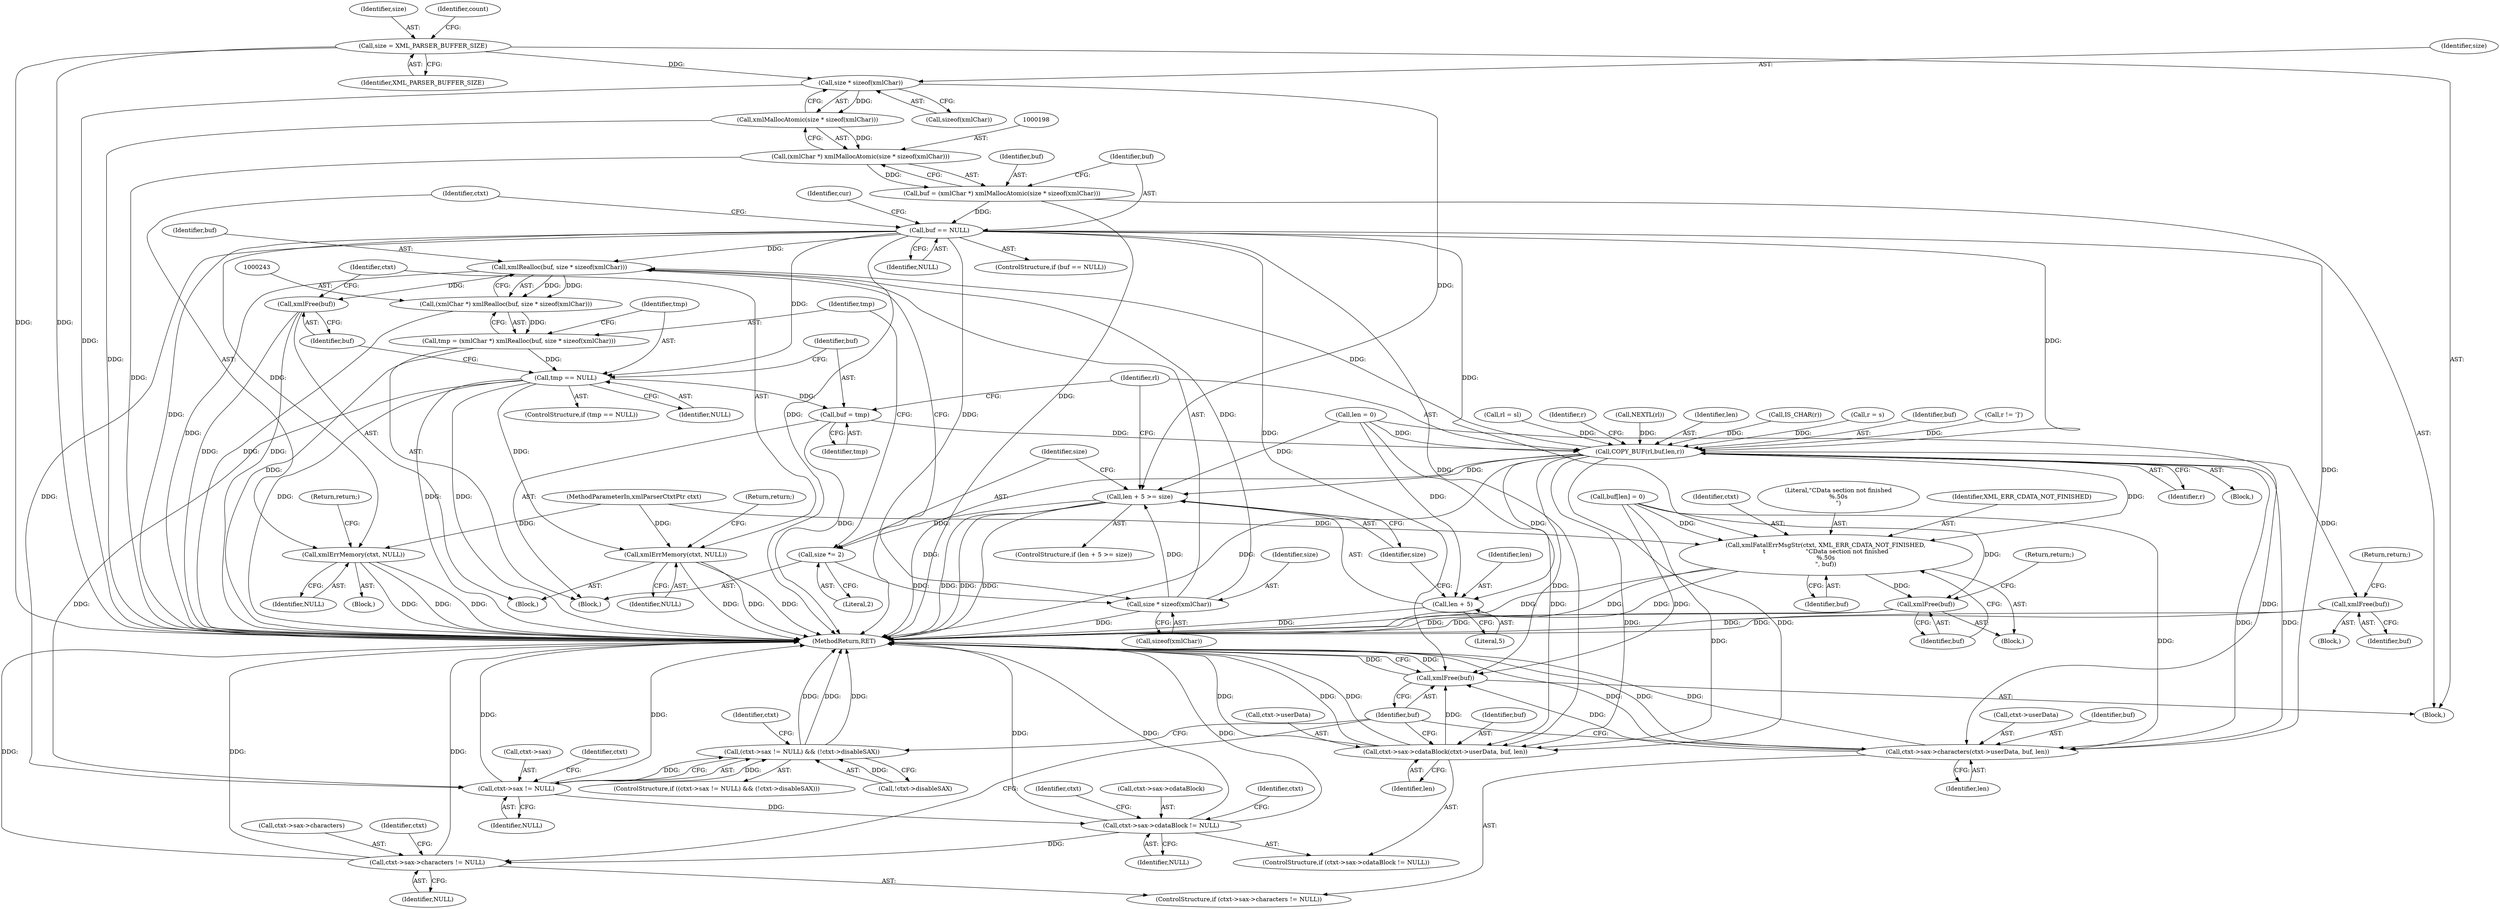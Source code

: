 digraph "0_Chrome_d0947db40187f4708c58e64cbd6013faf9eddeed_3@API" {
"1000200" [label="(Call,size * sizeof(xmlChar))"];
"1000114" [label="(Call,size = XML_PARSER_BUFFER_SIZE)"];
"1000199" [label="(Call,xmlMallocAtomic(size * sizeof(xmlChar)))"];
"1000197" [label="(Call,(xmlChar *) xmlMallocAtomic(size * sizeof(xmlChar)))"];
"1000195" [label="(Call,buf = (xmlChar *) xmlMallocAtomic(size * sizeof(xmlChar)))"];
"1000205" [label="(Call,buf == NULL)"];
"1000209" [label="(Call,xmlErrMemory(ctxt, NULL))"];
"1000244" [label="(Call,xmlRealloc(buf, size * sizeof(xmlChar)))"];
"1000242" [label="(Call,(xmlChar *) xmlRealloc(buf, size * sizeof(xmlChar)))"];
"1000240" [label="(Call,tmp = (xmlChar *) xmlRealloc(buf, size * sizeof(xmlChar)))"];
"1000251" [label="(Call,tmp == NULL)"];
"1000257" [label="(Call,xmlErrMemory(ctxt, NULL))"];
"1000261" [label="(Call,buf = tmp)"];
"1000264" [label="(Call,COPY_BUF(rl,buf,len,r))"];
"1000230" [label="(Call,len + 5 >= size)"];
"1000237" [label="(Call,size *= 2)"];
"1000246" [label="(Call,size * sizeof(xmlChar))"];
"1000231" [label="(Call,len + 5)"];
"1000296" [label="(Call,xmlFree(buf))"];
"1000323" [label="(Call,xmlFatalErrMsgStr(ctxt, XML_ERR_CDATA_NOT_FINISHED,\n\t                     \"CData section not finished\n%.50s\n\", buf))"];
"1000328" [label="(Call,xmlFree(buf))"];
"1000353" [label="(Call,ctxt->sax->cdataBlock(ctxt->userData, buf, len))"];
"1000374" [label="(Call,xmlFree(buf))"];
"1000368" [label="(Call,ctxt->sax->characters(ctxt->userData, buf, len))"];
"1000335" [label="(Call,ctxt->sax != NULL)"];
"1000334" [label="(Call,(ctxt->sax != NULL) && (!ctxt->disableSAX))"];
"1000346" [label="(Call,ctxt->sax->cdataBlock != NULL)"];
"1000361" [label="(Call,ctxt->sax->characters != NULL)"];
"1000255" [label="(Call,xmlFree(buf))"];
"1000204" [label="(ControlStructure,if (buf == NULL))"];
"1000241" [label="(Identifier,tmp)"];
"1000252" [label="(Identifier,tmp)"];
"1000367" [label="(Identifier,NULL)"];
"1000264" [label="(Call,COPY_BUF(rl,buf,len,r))"];
"1000257" [label="(Call,xmlErrMemory(ctxt, NULL))"];
"1000335" [label="(Call,ctxt->sax != NULL)"];
"1000357" [label="(Identifier,buf)"];
"1000250" [label="(ControlStructure,if (tmp == NULL))"];
"1000272" [label="(Call,rl = sl)"];
"1000369" [label="(Call,ctxt->userData)"];
"1000364" [label="(Identifier,ctxt)"];
"1000201" [label="(Identifier,size)"];
"1000375" [label="(Identifier,buf)"];
"1000233" [label="(Literal,5)"];
"1000260" [label="(Return,return;)"];
"1000298" [label="(Return,return;)"];
"1000362" [label="(Call,ctxt->sax->characters)"];
"1000297" [label="(Identifier,buf)"];
"1000268" [label="(Identifier,r)"];
"1000325" [label="(Identifier,XML_ERR_CDATA_NOT_FINISHED)"];
"1000308" [label="(Call,buf[len] = 0)"];
"1000355" [label="(Identifier,ctxt)"];
"1000246" [label="(Call,size * sizeof(xmlChar))"];
"1000322" [label="(Block,)"];
"1000270" [label="(Identifier,r)"];
"1000339" [label="(Identifier,NULL)"];
"1000199" [label="(Call,xmlMallocAtomic(size * sizeof(xmlChar)))"];
"1000209" [label="(Call,xmlErrMemory(ctxt, NULL))"];
"1000116" [label="(Identifier,XML_PARSER_BUFFER_SIZE)"];
"1000258" [label="(Identifier,ctxt)"];
"1000361" [label="(Call,ctxt->sax->characters != NULL)"];
"1000330" [label="(Return,return;)"];
"1000336" [label="(Call,ctxt->sax)"];
"1000265" [label="(Identifier,rl)"];
"1000329" [label="(Identifier,buf)"];
"1000168" [label="(Call,NEXTL(rl))"];
"1000324" [label="(Identifier,ctxt)"];
"1000253" [label="(Identifier,NULL)"];
"1000115" [label="(Identifier,size)"];
"1000212" [label="(Return,return;)"];
"1000333" [label="(ControlStructure,if ((ctxt->sax != NULL) && (!ctxt->disableSAX)))"];
"1000230" [label="(Call,len + 5 >= size)"];
"1000261" [label="(Call,buf = tmp)"];
"1000327" [label="(Identifier,buf)"];
"1000229" [label="(ControlStructure,if (len + 5 >= size))"];
"1000345" [label="(ControlStructure,if (ctxt->sax->cdataBlock != NULL))"];
"1000259" [label="(Identifier,NULL)"];
"1000376" [label="(MethodReturn,RET)"];
"1000235" [label="(Block,)"];
"1000323" [label="(Call,xmlFatalErrMsgStr(ctxt, XML_ERR_CDATA_NOT_FINISHED,\n\t                     \"CData section not finished\n%.50s\n\", buf))"];
"1000245" [label="(Identifier,buf)"];
"1000242" [label="(Call,(xmlChar *) xmlRealloc(buf, size * sizeof(xmlChar)))"];
"1000326" [label="(Literal,\"CData section not finished\n%.50s\n\")"];
"1000352" [label="(Identifier,NULL)"];
"1000228" [label="(Block,)"];
"1000232" [label="(Identifier,len)"];
"1000334" [label="(Call,(ctxt->sax != NULL) && (!ctxt->disableSAX))"];
"1000216" [label="(Identifier,cur)"];
"1000104" [label="(Block,)"];
"1000263" [label="(Identifier,tmp)"];
"1000267" [label="(Identifier,len)"];
"1000254" [label="(Block,)"];
"1000114" [label="(Call,size = XML_PARSER_BUFFER_SIZE)"];
"1000200" [label="(Call,size * sizeof(xmlChar))"];
"1000195" [label="(Call,buf = (xmlChar *) xmlMallocAtomic(size * sizeof(xmlChar)))"];
"1000342" [label="(Identifier,ctxt)"];
"1000155" [label="(Call,IS_CHAR(r))"];
"1000110" [label="(Call,len = 0)"];
"1000269" [label="(Call,r = s)"];
"1000266" [label="(Identifier,buf)"];
"1000211" [label="(Identifier,NULL)"];
"1000240" [label="(Call,tmp = (xmlChar *) xmlRealloc(buf, size * sizeof(xmlChar)))"];
"1000234" [label="(Identifier,size)"];
"1000197" [label="(Call,(xmlChar *) xmlMallocAtomic(size * sizeof(xmlChar)))"];
"1000248" [label="(Call,sizeof(xmlChar))"];
"1000374" [label="(Call,xmlFree(buf))"];
"1000244" [label="(Call,xmlRealloc(buf, size * sizeof(xmlChar)))"];
"1000346" [label="(Call,ctxt->sax->cdataBlock != NULL)"];
"1000196" [label="(Identifier,buf)"];
"1000349" [label="(Identifier,ctxt)"];
"1000238" [label="(Identifier,size)"];
"1000207" [label="(Identifier,NULL)"];
"1000262" [label="(Identifier,buf)"];
"1000347" [label="(Call,ctxt->sax->cdataBlock)"];
"1000255" [label="(Call,xmlFree(buf))"];
"1000239" [label="(Literal,2)"];
"1000372" [label="(Identifier,buf)"];
"1000218" [label="(Call,r != ']')"];
"1000210" [label="(Identifier,ctxt)"];
"1000368" [label="(Call,ctxt->sax->characters(ctxt->userData, buf, len))"];
"1000295" [label="(Block,)"];
"1000296" [label="(Call,xmlFree(buf))"];
"1000125" [label="(Identifier,count)"];
"1000247" [label="(Identifier,size)"];
"1000354" [label="(Call,ctxt->userData)"];
"1000251" [label="(Call,tmp == NULL)"];
"1000256" [label="(Identifier,buf)"];
"1000205" [label="(Call,buf == NULL)"];
"1000328" [label="(Call,xmlFree(buf))"];
"1000370" [label="(Identifier,ctxt)"];
"1000103" [label="(MethodParameterIn,xmlParserCtxtPtr ctxt)"];
"1000358" [label="(Identifier,len)"];
"1000231" [label="(Call,len + 5)"];
"1000373" [label="(Identifier,len)"];
"1000237" [label="(Call,size *= 2)"];
"1000206" [label="(Identifier,buf)"];
"1000340" [label="(Call,!ctxt->disableSAX)"];
"1000360" [label="(ControlStructure,if (ctxt->sax->characters != NULL))"];
"1000208" [label="(Block,)"];
"1000353" [label="(Call,ctxt->sax->cdataBlock(ctxt->userData, buf, len))"];
"1000202" [label="(Call,sizeof(xmlChar))"];
"1000200" -> "1000199"  [label="AST: "];
"1000200" -> "1000202"  [label="CFG: "];
"1000201" -> "1000200"  [label="AST: "];
"1000202" -> "1000200"  [label="AST: "];
"1000199" -> "1000200"  [label="CFG: "];
"1000200" -> "1000376"  [label="DDG: "];
"1000200" -> "1000199"  [label="DDG: "];
"1000114" -> "1000200"  [label="DDG: "];
"1000200" -> "1000230"  [label="DDG: "];
"1000114" -> "1000104"  [label="AST: "];
"1000114" -> "1000116"  [label="CFG: "];
"1000115" -> "1000114"  [label="AST: "];
"1000116" -> "1000114"  [label="AST: "];
"1000125" -> "1000114"  [label="CFG: "];
"1000114" -> "1000376"  [label="DDG: "];
"1000114" -> "1000376"  [label="DDG: "];
"1000199" -> "1000197"  [label="AST: "];
"1000197" -> "1000199"  [label="CFG: "];
"1000199" -> "1000376"  [label="DDG: "];
"1000199" -> "1000197"  [label="DDG: "];
"1000197" -> "1000195"  [label="AST: "];
"1000198" -> "1000197"  [label="AST: "];
"1000195" -> "1000197"  [label="CFG: "];
"1000197" -> "1000376"  [label="DDG: "];
"1000197" -> "1000195"  [label="DDG: "];
"1000195" -> "1000104"  [label="AST: "];
"1000196" -> "1000195"  [label="AST: "];
"1000206" -> "1000195"  [label="CFG: "];
"1000195" -> "1000376"  [label="DDG: "];
"1000195" -> "1000205"  [label="DDG: "];
"1000205" -> "1000204"  [label="AST: "];
"1000205" -> "1000207"  [label="CFG: "];
"1000206" -> "1000205"  [label="AST: "];
"1000207" -> "1000205"  [label="AST: "];
"1000210" -> "1000205"  [label="CFG: "];
"1000216" -> "1000205"  [label="CFG: "];
"1000205" -> "1000376"  [label="DDG: "];
"1000205" -> "1000376"  [label="DDG: "];
"1000205" -> "1000376"  [label="DDG: "];
"1000205" -> "1000209"  [label="DDG: "];
"1000205" -> "1000244"  [label="DDG: "];
"1000205" -> "1000251"  [label="DDG: "];
"1000205" -> "1000264"  [label="DDG: "];
"1000205" -> "1000323"  [label="DDG: "];
"1000205" -> "1000335"  [label="DDG: "];
"1000205" -> "1000353"  [label="DDG: "];
"1000205" -> "1000368"  [label="DDG: "];
"1000205" -> "1000374"  [label="DDG: "];
"1000209" -> "1000208"  [label="AST: "];
"1000209" -> "1000211"  [label="CFG: "];
"1000210" -> "1000209"  [label="AST: "];
"1000211" -> "1000209"  [label="AST: "];
"1000212" -> "1000209"  [label="CFG: "];
"1000209" -> "1000376"  [label="DDG: "];
"1000209" -> "1000376"  [label="DDG: "];
"1000209" -> "1000376"  [label="DDG: "];
"1000103" -> "1000209"  [label="DDG: "];
"1000244" -> "1000242"  [label="AST: "];
"1000244" -> "1000246"  [label="CFG: "];
"1000245" -> "1000244"  [label="AST: "];
"1000246" -> "1000244"  [label="AST: "];
"1000242" -> "1000244"  [label="CFG: "];
"1000244" -> "1000376"  [label="DDG: "];
"1000244" -> "1000242"  [label="DDG: "];
"1000244" -> "1000242"  [label="DDG: "];
"1000264" -> "1000244"  [label="DDG: "];
"1000246" -> "1000244"  [label="DDG: "];
"1000244" -> "1000255"  [label="DDG: "];
"1000242" -> "1000240"  [label="AST: "];
"1000243" -> "1000242"  [label="AST: "];
"1000240" -> "1000242"  [label="CFG: "];
"1000242" -> "1000376"  [label="DDG: "];
"1000242" -> "1000240"  [label="DDG: "];
"1000240" -> "1000235"  [label="AST: "];
"1000241" -> "1000240"  [label="AST: "];
"1000252" -> "1000240"  [label="CFG: "];
"1000240" -> "1000376"  [label="DDG: "];
"1000240" -> "1000251"  [label="DDG: "];
"1000251" -> "1000250"  [label="AST: "];
"1000251" -> "1000253"  [label="CFG: "];
"1000252" -> "1000251"  [label="AST: "];
"1000253" -> "1000251"  [label="AST: "];
"1000256" -> "1000251"  [label="CFG: "];
"1000262" -> "1000251"  [label="CFG: "];
"1000251" -> "1000376"  [label="DDG: "];
"1000251" -> "1000376"  [label="DDG: "];
"1000251" -> "1000376"  [label="DDG: "];
"1000251" -> "1000257"  [label="DDG: "];
"1000251" -> "1000261"  [label="DDG: "];
"1000251" -> "1000335"  [label="DDG: "];
"1000257" -> "1000254"  [label="AST: "];
"1000257" -> "1000259"  [label="CFG: "];
"1000258" -> "1000257"  [label="AST: "];
"1000259" -> "1000257"  [label="AST: "];
"1000260" -> "1000257"  [label="CFG: "];
"1000257" -> "1000376"  [label="DDG: "];
"1000257" -> "1000376"  [label="DDG: "];
"1000257" -> "1000376"  [label="DDG: "];
"1000103" -> "1000257"  [label="DDG: "];
"1000261" -> "1000235"  [label="AST: "];
"1000261" -> "1000263"  [label="CFG: "];
"1000262" -> "1000261"  [label="AST: "];
"1000263" -> "1000261"  [label="AST: "];
"1000265" -> "1000261"  [label="CFG: "];
"1000261" -> "1000376"  [label="DDG: "];
"1000261" -> "1000264"  [label="DDG: "];
"1000264" -> "1000228"  [label="AST: "];
"1000264" -> "1000268"  [label="CFG: "];
"1000265" -> "1000264"  [label="AST: "];
"1000266" -> "1000264"  [label="AST: "];
"1000267" -> "1000264"  [label="AST: "];
"1000268" -> "1000264"  [label="AST: "];
"1000270" -> "1000264"  [label="CFG: "];
"1000264" -> "1000376"  [label="DDG: "];
"1000264" -> "1000376"  [label="DDG: "];
"1000264" -> "1000230"  [label="DDG: "];
"1000264" -> "1000231"  [label="DDG: "];
"1000168" -> "1000264"  [label="DDG: "];
"1000272" -> "1000264"  [label="DDG: "];
"1000110" -> "1000264"  [label="DDG: "];
"1000218" -> "1000264"  [label="DDG: "];
"1000269" -> "1000264"  [label="DDG: "];
"1000155" -> "1000264"  [label="DDG: "];
"1000264" -> "1000296"  [label="DDG: "];
"1000264" -> "1000323"  [label="DDG: "];
"1000264" -> "1000353"  [label="DDG: "];
"1000264" -> "1000353"  [label="DDG: "];
"1000264" -> "1000368"  [label="DDG: "];
"1000264" -> "1000368"  [label="DDG: "];
"1000264" -> "1000374"  [label="DDG: "];
"1000230" -> "1000229"  [label="AST: "];
"1000230" -> "1000234"  [label="CFG: "];
"1000231" -> "1000230"  [label="AST: "];
"1000234" -> "1000230"  [label="AST: "];
"1000238" -> "1000230"  [label="CFG: "];
"1000265" -> "1000230"  [label="CFG: "];
"1000230" -> "1000376"  [label="DDG: "];
"1000230" -> "1000376"  [label="DDG: "];
"1000230" -> "1000376"  [label="DDG: "];
"1000110" -> "1000230"  [label="DDG: "];
"1000246" -> "1000230"  [label="DDG: "];
"1000230" -> "1000237"  [label="DDG: "];
"1000237" -> "1000235"  [label="AST: "];
"1000237" -> "1000239"  [label="CFG: "];
"1000238" -> "1000237"  [label="AST: "];
"1000239" -> "1000237"  [label="AST: "];
"1000241" -> "1000237"  [label="CFG: "];
"1000237" -> "1000246"  [label="DDG: "];
"1000246" -> "1000248"  [label="CFG: "];
"1000247" -> "1000246"  [label="AST: "];
"1000248" -> "1000246"  [label="AST: "];
"1000246" -> "1000376"  [label="DDG: "];
"1000231" -> "1000233"  [label="CFG: "];
"1000232" -> "1000231"  [label="AST: "];
"1000233" -> "1000231"  [label="AST: "];
"1000234" -> "1000231"  [label="CFG: "];
"1000231" -> "1000376"  [label="DDG: "];
"1000110" -> "1000231"  [label="DDG: "];
"1000296" -> "1000295"  [label="AST: "];
"1000296" -> "1000297"  [label="CFG: "];
"1000297" -> "1000296"  [label="AST: "];
"1000298" -> "1000296"  [label="CFG: "];
"1000296" -> "1000376"  [label="DDG: "];
"1000296" -> "1000376"  [label="DDG: "];
"1000323" -> "1000322"  [label="AST: "];
"1000323" -> "1000327"  [label="CFG: "];
"1000324" -> "1000323"  [label="AST: "];
"1000325" -> "1000323"  [label="AST: "];
"1000326" -> "1000323"  [label="AST: "];
"1000327" -> "1000323"  [label="AST: "];
"1000329" -> "1000323"  [label="CFG: "];
"1000323" -> "1000376"  [label="DDG: "];
"1000323" -> "1000376"  [label="DDG: "];
"1000323" -> "1000376"  [label="DDG: "];
"1000103" -> "1000323"  [label="DDG: "];
"1000308" -> "1000323"  [label="DDG: "];
"1000323" -> "1000328"  [label="DDG: "];
"1000328" -> "1000322"  [label="AST: "];
"1000328" -> "1000329"  [label="CFG: "];
"1000329" -> "1000328"  [label="AST: "];
"1000330" -> "1000328"  [label="CFG: "];
"1000328" -> "1000376"  [label="DDG: "];
"1000328" -> "1000376"  [label="DDG: "];
"1000308" -> "1000328"  [label="DDG: "];
"1000353" -> "1000345"  [label="AST: "];
"1000353" -> "1000358"  [label="CFG: "];
"1000354" -> "1000353"  [label="AST: "];
"1000357" -> "1000353"  [label="AST: "];
"1000358" -> "1000353"  [label="AST: "];
"1000375" -> "1000353"  [label="CFG: "];
"1000353" -> "1000376"  [label="DDG: "];
"1000353" -> "1000376"  [label="DDG: "];
"1000353" -> "1000376"  [label="DDG: "];
"1000308" -> "1000353"  [label="DDG: "];
"1000110" -> "1000353"  [label="DDG: "];
"1000353" -> "1000374"  [label="DDG: "];
"1000374" -> "1000104"  [label="AST: "];
"1000374" -> "1000375"  [label="CFG: "];
"1000375" -> "1000374"  [label="AST: "];
"1000376" -> "1000374"  [label="CFG: "];
"1000374" -> "1000376"  [label="DDG: "];
"1000374" -> "1000376"  [label="DDG: "];
"1000308" -> "1000374"  [label="DDG: "];
"1000368" -> "1000374"  [label="DDG: "];
"1000368" -> "1000360"  [label="AST: "];
"1000368" -> "1000373"  [label="CFG: "];
"1000369" -> "1000368"  [label="AST: "];
"1000372" -> "1000368"  [label="AST: "];
"1000373" -> "1000368"  [label="AST: "];
"1000375" -> "1000368"  [label="CFG: "];
"1000368" -> "1000376"  [label="DDG: "];
"1000368" -> "1000376"  [label="DDG: "];
"1000368" -> "1000376"  [label="DDG: "];
"1000308" -> "1000368"  [label="DDG: "];
"1000110" -> "1000368"  [label="DDG: "];
"1000335" -> "1000334"  [label="AST: "];
"1000335" -> "1000339"  [label="CFG: "];
"1000336" -> "1000335"  [label="AST: "];
"1000339" -> "1000335"  [label="AST: "];
"1000342" -> "1000335"  [label="CFG: "];
"1000334" -> "1000335"  [label="CFG: "];
"1000335" -> "1000376"  [label="DDG: "];
"1000335" -> "1000376"  [label="DDG: "];
"1000335" -> "1000334"  [label="DDG: "];
"1000335" -> "1000334"  [label="DDG: "];
"1000335" -> "1000346"  [label="DDG: "];
"1000334" -> "1000333"  [label="AST: "];
"1000334" -> "1000340"  [label="CFG: "];
"1000340" -> "1000334"  [label="AST: "];
"1000349" -> "1000334"  [label="CFG: "];
"1000375" -> "1000334"  [label="CFG: "];
"1000334" -> "1000376"  [label="DDG: "];
"1000334" -> "1000376"  [label="DDG: "];
"1000334" -> "1000376"  [label="DDG: "];
"1000340" -> "1000334"  [label="DDG: "];
"1000346" -> "1000345"  [label="AST: "];
"1000346" -> "1000352"  [label="CFG: "];
"1000347" -> "1000346"  [label="AST: "];
"1000352" -> "1000346"  [label="AST: "];
"1000355" -> "1000346"  [label="CFG: "];
"1000364" -> "1000346"  [label="CFG: "];
"1000346" -> "1000376"  [label="DDG: "];
"1000346" -> "1000376"  [label="DDG: "];
"1000346" -> "1000376"  [label="DDG: "];
"1000346" -> "1000361"  [label="DDG: "];
"1000361" -> "1000360"  [label="AST: "];
"1000361" -> "1000367"  [label="CFG: "];
"1000362" -> "1000361"  [label="AST: "];
"1000367" -> "1000361"  [label="AST: "];
"1000370" -> "1000361"  [label="CFG: "];
"1000375" -> "1000361"  [label="CFG: "];
"1000361" -> "1000376"  [label="DDG: "];
"1000361" -> "1000376"  [label="DDG: "];
"1000361" -> "1000376"  [label="DDG: "];
"1000255" -> "1000254"  [label="AST: "];
"1000255" -> "1000256"  [label="CFG: "];
"1000256" -> "1000255"  [label="AST: "];
"1000258" -> "1000255"  [label="CFG: "];
"1000255" -> "1000376"  [label="DDG: "];
"1000255" -> "1000376"  [label="DDG: "];
}
